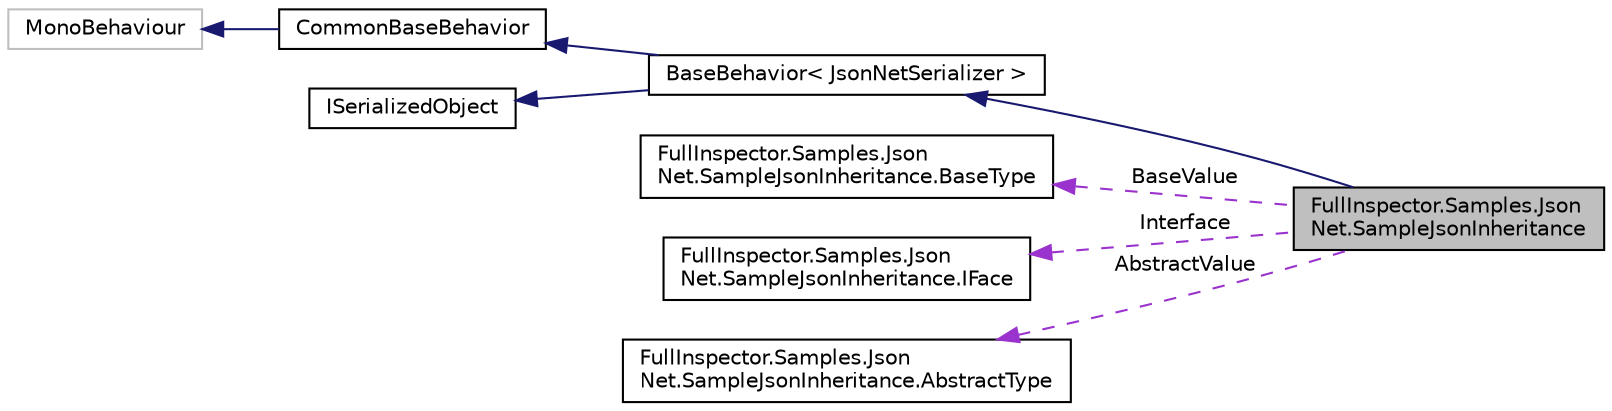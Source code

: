 digraph "FullInspector.Samples.JsonNet.SampleJsonInheritance"
{
  edge [fontname="Helvetica",fontsize="10",labelfontname="Helvetica",labelfontsize="10"];
  node [fontname="Helvetica",fontsize="10",shape=record];
  rankdir="LR";
  Node1 [label="FullInspector.Samples.Json\lNet.SampleJsonInheritance",height=0.2,width=0.4,color="black", fillcolor="grey75", style="filled" fontcolor="black"];
  Node2 -> Node1 [dir="back",color="midnightblue",fontsize="10",style="solid",fontname="Helvetica"];
  Node2 [label="BaseBehavior\< JsonNetSerializer \>",height=0.2,width=0.4,color="black", fillcolor="white", style="filled",URL="$class_full_inspector_1_1_base_behavior_3_01_t_serializer_01_4.html",tooltip="Provides a better inspector and serialization experience in Unity. "];
  Node3 -> Node2 [dir="back",color="midnightblue",fontsize="10",style="solid",fontname="Helvetica"];
  Node3 [label="CommonBaseBehavior",height=0.2,width=0.4,color="black", fillcolor="white", style="filled",URL="$class_full_inspector_1_1_internal_1_1_common_base_behavior.html",tooltip="A common class that derives from MonoBehavior so that we can provide a custom editor for BaseBehavior..."];
  Node4 -> Node3 [dir="back",color="midnightblue",fontsize="10",style="solid",fontname="Helvetica"];
  Node4 [label="MonoBehaviour",height=0.2,width=0.4,color="grey75", fillcolor="white", style="filled"];
  Node5 -> Node2 [dir="back",color="midnightblue",fontsize="10",style="solid",fontname="Helvetica"];
  Node5 [label="ISerializedObject",height=0.2,width=0.4,color="black", fillcolor="white", style="filled",URL="$interface_full_inspector_1_1_i_serialized_object.html",tooltip="The API that the editor code needs to interact with UnityObjects. "];
  Node6 -> Node1 [dir="back",color="darkorchid3",fontsize="10",style="dashed",label=" BaseValue" ,fontname="Helvetica"];
  Node6 [label="FullInspector.Samples.Json\lNet.SampleJsonInheritance.BaseType",height=0.2,width=0.4,color="black", fillcolor="white", style="filled",URL="$class_full_inspector_1_1_samples_1_1_json_net_1_1_sample_json_inheritance_1_1_base_type.html"];
  Node7 -> Node1 [dir="back",color="darkorchid3",fontsize="10",style="dashed",label=" Interface" ,fontname="Helvetica"];
  Node7 [label="FullInspector.Samples.Json\lNet.SampleJsonInheritance.IFace",height=0.2,width=0.4,color="black", fillcolor="white", style="filled",URL="$interface_full_inspector_1_1_samples_1_1_json_net_1_1_sample_json_inheritance_1_1_i_face.html"];
  Node8 -> Node1 [dir="back",color="darkorchid3",fontsize="10",style="dashed",label=" AbstractValue" ,fontname="Helvetica"];
  Node8 [label="FullInspector.Samples.Json\lNet.SampleJsonInheritance.AbstractType",height=0.2,width=0.4,color="black", fillcolor="white", style="filled",URL="$class_full_inspector_1_1_samples_1_1_json_net_1_1_sample_json_inheritance_1_1_abstract_type.html"];
}
